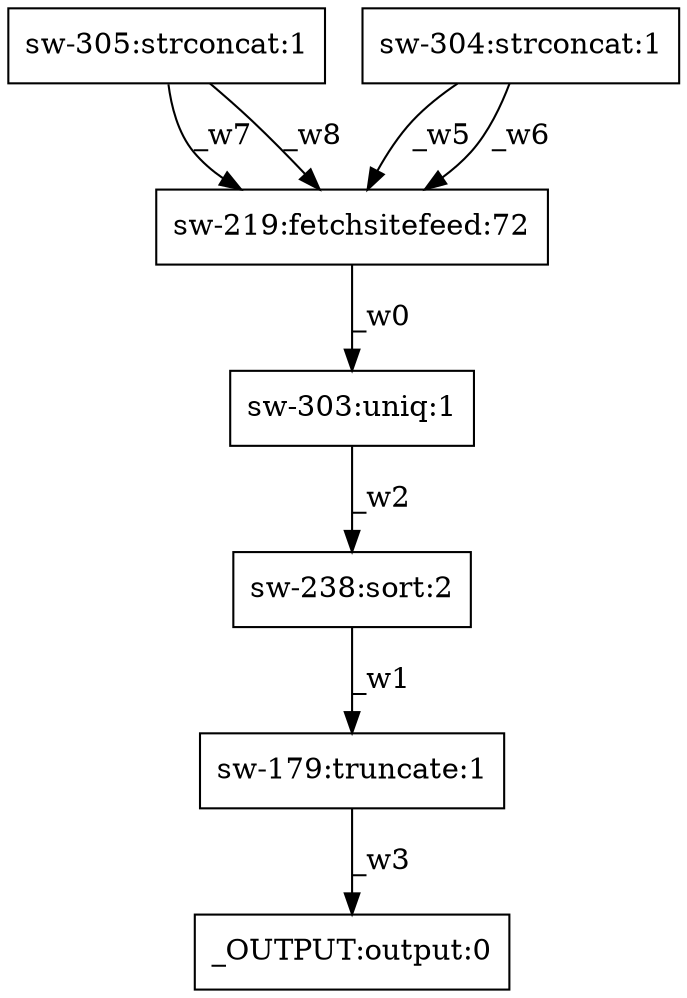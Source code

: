 digraph test1 { node [shape=box] "sw-305" [label="sw-305:strconcat:1"];"_OUTPUT" [label="_OUTPUT:output:0"];"sw-303" [label="sw-303:uniq:1"];"sw-219" [label="sw-219:fetchsitefeed:72"];"sw-179" [label="sw-179:truncate:1"];"sw-238" [label="sw-238:sort:2"];"sw-304" [label="sw-304:strconcat:1"];"sw-219" -> "sw-303" [label="_w0"];"sw-238" -> "sw-179" [label="_w1"];"sw-303" -> "sw-238" [label="_w2"];"sw-179" -> "_OUTPUT" [label="_w3"];"sw-304" -> "sw-219" [label="_w5"];"sw-304" -> "sw-219" [label="_w6"];"sw-305" -> "sw-219" [label="_w7"];"sw-305" -> "sw-219" [label="_w8"];}